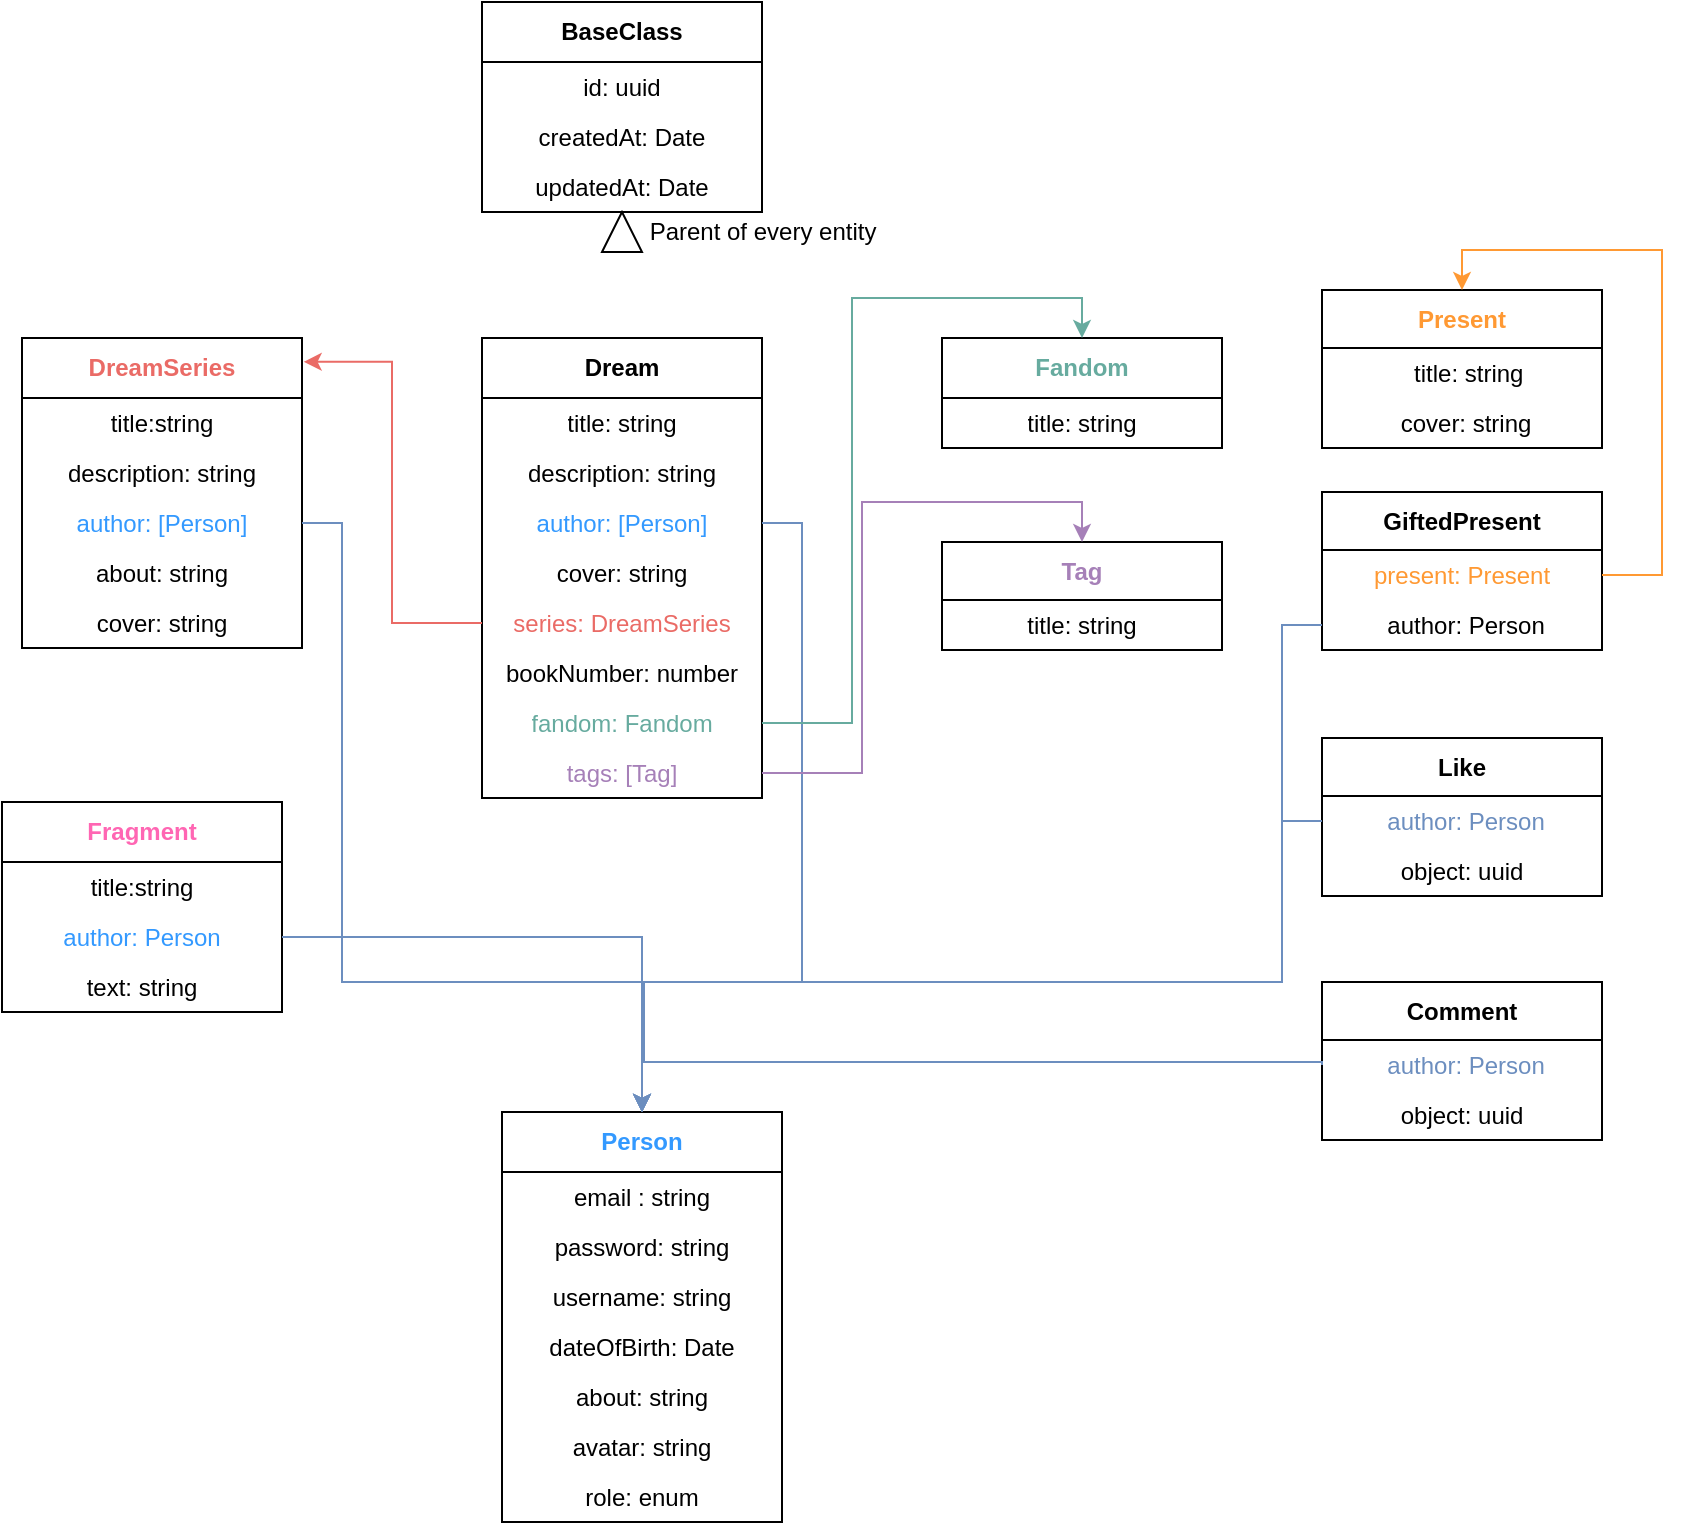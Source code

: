 <mxfile version="24.7.7">
  <diagram name="Page-1" id="b520641d-4fe3-3701-9064-5fc419738815">
    <mxGraphModel dx="2462" dy="982" grid="1" gridSize="10" guides="1" tooltips="1" connect="1" arrows="1" fold="1" page="1" pageScale="1" pageWidth="1100" pageHeight="850" background="none" math="0" shadow="0">
      <root>
        <mxCell id="0" />
        <mxCell id="1" parent="0" />
        <object label="&lt;font color=&quot;#3399ff&quot;&gt;Person&lt;/font&gt;" username="string&#xa;" id="wBBQ4EXWzQ9XZufkmXkO-1">
          <mxCell style="swimlane;fontStyle=1;align=center;verticalAlign=middle;childLayout=stackLayout;horizontal=1;startSize=30;horizontalStack=0;resizeParent=1;resizeParentMax=0;resizeLast=0;collapsible=0;marginBottom=0;html=1;whiteSpace=wrap;" vertex="1" parent="1">
            <mxGeometry x="460" y="565" width="140" height="205" as="geometry" />
          </mxCell>
        </object>
        <mxCell id="wBBQ4EXWzQ9XZufkmXkO-2" value="email : string" style="text;html=1;strokeColor=none;fillColor=none;align=center;verticalAlign=middle;spacingLeft=4;spacingRight=4;overflow=hidden;rotatable=0;points=[[0,0.5],[1,0.5]];portConstraint=eastwest;whiteSpace=wrap;" vertex="1" parent="wBBQ4EXWzQ9XZufkmXkO-1">
          <mxGeometry y="30" width="140" height="25" as="geometry" />
        </mxCell>
        <mxCell id="wBBQ4EXWzQ9XZufkmXkO-13" value="password: string" style="text;html=1;strokeColor=none;fillColor=none;align=center;verticalAlign=middle;spacingLeft=4;spacingRight=4;overflow=hidden;rotatable=0;points=[[0,0.5],[1,0.5]];portConstraint=eastwest;whiteSpace=wrap;" vertex="1" parent="wBBQ4EXWzQ9XZufkmXkO-1">
          <mxGeometry y="55" width="140" height="25" as="geometry" />
        </mxCell>
        <mxCell id="wBBQ4EXWzQ9XZufkmXkO-14" value="username: string" style="text;html=1;strokeColor=none;fillColor=none;align=center;verticalAlign=middle;spacingLeft=4;spacingRight=4;overflow=hidden;rotatable=0;points=[[0,0.5],[1,0.5]];portConstraint=eastwest;whiteSpace=wrap;" vertex="1" parent="wBBQ4EXWzQ9XZufkmXkO-1">
          <mxGeometry y="80" width="140" height="25" as="geometry" />
        </mxCell>
        <mxCell id="wBBQ4EXWzQ9XZufkmXkO-133" value="dateOfBirth: Date" style="text;html=1;strokeColor=none;fillColor=none;align=center;verticalAlign=middle;spacingLeft=4;spacingRight=4;overflow=hidden;rotatable=0;points=[[0,0.5],[1,0.5]];portConstraint=eastwest;whiteSpace=wrap;" vertex="1" parent="wBBQ4EXWzQ9XZufkmXkO-1">
          <mxGeometry y="105" width="140" height="25" as="geometry" />
        </mxCell>
        <mxCell id="wBBQ4EXWzQ9XZufkmXkO-131" value="about: string" style="text;html=1;strokeColor=none;fillColor=none;align=center;verticalAlign=middle;spacingLeft=4;spacingRight=4;overflow=hidden;rotatable=0;points=[[0,0.5],[1,0.5]];portConstraint=eastwest;whiteSpace=wrap;" vertex="1" parent="wBBQ4EXWzQ9XZufkmXkO-1">
          <mxGeometry y="130" width="140" height="25" as="geometry" />
        </mxCell>
        <mxCell id="wBBQ4EXWzQ9XZufkmXkO-15" value="avatar: string" style="text;html=1;strokeColor=none;fillColor=none;align=center;verticalAlign=middle;spacingLeft=4;spacingRight=4;overflow=hidden;rotatable=0;points=[[0,0.5],[1,0.5]];portConstraint=eastwest;whiteSpace=wrap;" vertex="1" parent="wBBQ4EXWzQ9XZufkmXkO-1">
          <mxGeometry y="155" width="140" height="25" as="geometry" />
        </mxCell>
        <mxCell id="wBBQ4EXWzQ9XZufkmXkO-16" value="role: enum" style="text;html=1;strokeColor=none;fillColor=none;align=center;verticalAlign=middle;spacingLeft=4;spacingRight=4;overflow=hidden;rotatable=0;points=[[0,0.5],[1,0.5]];portConstraint=eastwest;whiteSpace=wrap;" vertex="1" parent="wBBQ4EXWzQ9XZufkmXkO-1">
          <mxGeometry y="180" width="140" height="25" as="geometry" />
        </mxCell>
        <object label="BaseClass" username="string&#xa;" id="wBBQ4EXWzQ9XZufkmXkO-19">
          <mxCell style="swimlane;fontStyle=1;align=center;verticalAlign=middle;childLayout=stackLayout;horizontal=1;startSize=30;horizontalStack=0;resizeParent=1;resizeParentMax=0;resizeLast=0;collapsible=0;marginBottom=0;html=1;whiteSpace=wrap;" vertex="1" parent="1">
            <mxGeometry x="450" y="10" width="140" height="105" as="geometry" />
          </mxCell>
        </object>
        <mxCell id="wBBQ4EXWzQ9XZufkmXkO-20" value="id: uuid" style="text;html=1;strokeColor=none;fillColor=none;align=center;verticalAlign=middle;spacingLeft=4;spacingRight=4;overflow=hidden;rotatable=0;points=[[0,0.5],[1,0.5]];portConstraint=eastwest;whiteSpace=wrap;" vertex="1" parent="wBBQ4EXWzQ9XZufkmXkO-19">
          <mxGeometry y="30" width="140" height="25" as="geometry" />
        </mxCell>
        <mxCell id="wBBQ4EXWzQ9XZufkmXkO-25" value="createdAt: Date" style="text;html=1;strokeColor=none;fillColor=none;align=center;verticalAlign=middle;spacingLeft=4;spacingRight=4;overflow=hidden;rotatable=0;points=[[0,0.5],[1,0.5]];portConstraint=eastwest;whiteSpace=wrap;" vertex="1" parent="wBBQ4EXWzQ9XZufkmXkO-19">
          <mxGeometry y="55" width="140" height="25" as="geometry" />
        </mxCell>
        <mxCell id="wBBQ4EXWzQ9XZufkmXkO-27" value="updatedAt: Date" style="text;html=1;strokeColor=none;fillColor=none;align=center;verticalAlign=middle;spacingLeft=4;spacingRight=4;overflow=hidden;rotatable=0;points=[[0,0.5],[1,0.5]];portConstraint=eastwest;whiteSpace=wrap;" vertex="1" parent="wBBQ4EXWzQ9XZufkmXkO-19">
          <mxGeometry y="80" width="140" height="25" as="geometry" />
        </mxCell>
        <object label="Dream" username="string&#xa;" id="wBBQ4EXWzQ9XZufkmXkO-29">
          <mxCell style="swimlane;fontStyle=1;align=center;verticalAlign=middle;childLayout=stackLayout;horizontal=1;startSize=30;horizontalStack=0;resizeParent=1;resizeParentMax=0;resizeLast=0;collapsible=0;marginBottom=0;html=1;whiteSpace=wrap;" vertex="1" parent="1">
            <mxGeometry x="450" y="178" width="140" height="230" as="geometry" />
          </mxCell>
        </object>
        <mxCell id="wBBQ4EXWzQ9XZufkmXkO-30" value="title: string" style="text;html=1;strokeColor=none;fillColor=none;align=center;verticalAlign=middle;spacingLeft=4;spacingRight=4;overflow=hidden;rotatable=0;points=[[0,0.5],[1,0.5]];portConstraint=eastwest;whiteSpace=wrap;" vertex="1" parent="wBBQ4EXWzQ9XZufkmXkO-29">
          <mxGeometry y="30" width="140" height="25" as="geometry" />
        </mxCell>
        <mxCell id="wBBQ4EXWzQ9XZufkmXkO-31" value="description: string" style="text;html=1;strokeColor=none;fillColor=none;align=center;verticalAlign=middle;spacingLeft=4;spacingRight=4;overflow=hidden;rotatable=0;points=[[0,0.5],[1,0.5]];portConstraint=eastwest;whiteSpace=wrap;" vertex="1" parent="wBBQ4EXWzQ9XZufkmXkO-29">
          <mxGeometry y="55" width="140" height="25" as="geometry" />
        </mxCell>
        <mxCell id="wBBQ4EXWzQ9XZufkmXkO-32" value="&lt;font color=&quot;#3399ff&quot;&gt;author: [Person]&lt;/font&gt;" style="text;html=1;strokeColor=none;fillColor=none;align=center;verticalAlign=middle;spacingLeft=4;spacingRight=4;overflow=hidden;rotatable=0;points=[[0,0.5],[1,0.5]];portConstraint=eastwest;whiteSpace=wrap;" vertex="1" parent="wBBQ4EXWzQ9XZufkmXkO-29">
          <mxGeometry y="80" width="140" height="25" as="geometry" />
        </mxCell>
        <mxCell id="wBBQ4EXWzQ9XZufkmXkO-33" value="cover: string" style="text;html=1;strokeColor=none;fillColor=none;align=center;verticalAlign=middle;spacingLeft=4;spacingRight=4;overflow=hidden;rotatable=0;points=[[0,0.5],[1,0.5]];portConstraint=eastwest;whiteSpace=wrap;" vertex="1" parent="wBBQ4EXWzQ9XZufkmXkO-29">
          <mxGeometry y="105" width="140" height="25" as="geometry" />
        </mxCell>
        <mxCell id="wBBQ4EXWzQ9XZufkmXkO-34" value="&lt;font color=&quot;#ea6b66&quot;&gt;series: DreamSeries&lt;/font&gt;" style="text;html=1;strokeColor=none;fillColor=none;align=center;verticalAlign=middle;spacingLeft=4;spacingRight=4;overflow=hidden;rotatable=0;points=[[0,0.5],[1,0.5]];portConstraint=eastwest;whiteSpace=wrap;" vertex="1" parent="wBBQ4EXWzQ9XZufkmXkO-29">
          <mxGeometry y="130" width="140" height="25" as="geometry" />
        </mxCell>
        <mxCell id="wBBQ4EXWzQ9XZufkmXkO-69" value="bookNumber: number" style="text;html=1;strokeColor=none;fillColor=none;align=center;verticalAlign=middle;spacingLeft=4;spacingRight=4;overflow=hidden;rotatable=0;points=[[0,0.5],[1,0.5]];portConstraint=eastwest;whiteSpace=wrap;" vertex="1" parent="wBBQ4EXWzQ9XZufkmXkO-29">
          <mxGeometry y="155" width="140" height="25" as="geometry" />
        </mxCell>
        <mxCell id="wBBQ4EXWzQ9XZufkmXkO-82" value="&lt;font color=&quot;#67ab9f&quot;&gt;fandom: Fandom&lt;/font&gt;" style="text;html=1;strokeColor=none;fillColor=none;align=center;verticalAlign=middle;spacingLeft=4;spacingRight=4;overflow=hidden;rotatable=0;points=[[0,0.5],[1,0.5]];portConstraint=eastwest;whiteSpace=wrap;" vertex="1" parent="wBBQ4EXWzQ9XZufkmXkO-29">
          <mxGeometry y="180" width="140" height="25" as="geometry" />
        </mxCell>
        <mxCell id="wBBQ4EXWzQ9XZufkmXkO-94" value="&lt;font color=&quot;#a680b8&quot;&gt;tags: [Tag]&lt;/font&gt;" style="text;html=1;strokeColor=none;fillColor=none;align=center;verticalAlign=middle;spacingLeft=4;spacingRight=4;overflow=hidden;rotatable=0;points=[[0,0.5],[1,0.5]];portConstraint=eastwest;whiteSpace=wrap;" vertex="1" parent="wBBQ4EXWzQ9XZufkmXkO-29">
          <mxGeometry y="205" width="140" height="25" as="geometry" />
        </mxCell>
        <mxCell id="wBBQ4EXWzQ9XZufkmXkO-56" value="" style="triangle;whiteSpace=wrap;html=1;rotation=-90;" vertex="1" parent="1">
          <mxGeometry x="510" y="115" width="20" height="20" as="geometry" />
        </mxCell>
        <mxCell id="wBBQ4EXWzQ9XZufkmXkO-61" value="" style="edgeStyle=orthogonalEdgeStyle;rounded=0;orthogonalLoop=1;jettySize=auto;html=1;entryX=1.006;entryY=0.077;entryDx=0;entryDy=0;entryPerimeter=0;strokeColor=#EA6B66;" edge="1" parent="1" source="wBBQ4EXWzQ9XZufkmXkO-34" target="wBBQ4EXWzQ9XZufkmXkO-37">
          <mxGeometry relative="1" as="geometry" />
        </mxCell>
        <object label="&lt;font color=&quot;#ea6b66&quot;&gt;DreamSeries&lt;/font&gt;" username="string&#xa;" id="wBBQ4EXWzQ9XZufkmXkO-37">
          <mxCell style="swimlane;fontStyle=1;align=center;verticalAlign=middle;childLayout=stackLayout;horizontal=1;startSize=30;horizontalStack=0;resizeParent=1;resizeParentMax=0;resizeLast=0;collapsible=0;marginBottom=0;html=1;whiteSpace=wrap;" vertex="1" parent="1">
            <mxGeometry x="220" y="178" width="140" height="155" as="geometry" />
          </mxCell>
        </object>
        <mxCell id="wBBQ4EXWzQ9XZufkmXkO-38" value="title:string" style="text;html=1;strokeColor=none;fillColor=none;align=center;verticalAlign=middle;spacingLeft=4;spacingRight=4;overflow=hidden;rotatable=0;points=[[0,0.5],[1,0.5]];portConstraint=eastwest;whiteSpace=wrap;" vertex="1" parent="wBBQ4EXWzQ9XZufkmXkO-37">
          <mxGeometry y="30" width="140" height="25" as="geometry" />
        </mxCell>
        <mxCell id="wBBQ4EXWzQ9XZufkmXkO-39" value="description: string" style="text;html=1;strokeColor=none;fillColor=none;align=center;verticalAlign=middle;spacingLeft=4;spacingRight=4;overflow=hidden;rotatable=0;points=[[0,0.5],[1,0.5]];portConstraint=eastwest;whiteSpace=wrap;" vertex="1" parent="wBBQ4EXWzQ9XZufkmXkO-37">
          <mxGeometry y="55" width="140" height="25" as="geometry" />
        </mxCell>
        <mxCell id="wBBQ4EXWzQ9XZufkmXkO-40" value="&lt;font color=&quot;#3399ff&quot;&gt;author: [Person]&lt;/font&gt;" style="text;html=1;strokeColor=none;fillColor=none;align=center;verticalAlign=middle;spacingLeft=4;spacingRight=4;overflow=hidden;rotatable=0;points=[[0,0.5],[1,0.5]];portConstraint=eastwest;whiteSpace=wrap;" vertex="1" parent="wBBQ4EXWzQ9XZufkmXkO-37">
          <mxGeometry y="80" width="140" height="25" as="geometry" />
        </mxCell>
        <mxCell id="wBBQ4EXWzQ9XZufkmXkO-41" value="about: string" style="text;html=1;strokeColor=none;fillColor=none;align=center;verticalAlign=middle;spacingLeft=4;spacingRight=4;overflow=hidden;rotatable=0;points=[[0,0.5],[1,0.5]];portConstraint=eastwest;whiteSpace=wrap;" vertex="1" parent="wBBQ4EXWzQ9XZufkmXkO-37">
          <mxGeometry y="105" width="140" height="25" as="geometry" />
        </mxCell>
        <mxCell id="wBBQ4EXWzQ9XZufkmXkO-42" value="cover: string" style="text;html=1;strokeColor=none;fillColor=none;align=center;verticalAlign=middle;spacingLeft=4;spacingRight=4;overflow=hidden;rotatable=0;points=[[0,0.5],[1,0.5]];portConstraint=eastwest;whiteSpace=wrap;" vertex="1" parent="wBBQ4EXWzQ9XZufkmXkO-37">
          <mxGeometry y="130" width="140" height="25" as="geometry" />
        </mxCell>
        <mxCell id="wBBQ4EXWzQ9XZufkmXkO-63" style="edgeStyle=orthogonalEdgeStyle;rounded=0;orthogonalLoop=1;jettySize=auto;html=1;entryX=0.5;entryY=0;entryDx=0;entryDy=0;fillColor=#dae8fc;strokeColor=#6c8ebf;" edge="1" parent="1" source="wBBQ4EXWzQ9XZufkmXkO-40" target="wBBQ4EXWzQ9XZufkmXkO-1">
          <mxGeometry relative="1" as="geometry">
            <Array as="points">
              <mxPoint x="380" y="271" />
              <mxPoint x="380" y="500" />
              <mxPoint x="530" y="500" />
            </Array>
          </mxGeometry>
        </mxCell>
        <mxCell id="wBBQ4EXWzQ9XZufkmXkO-68" style="edgeStyle=orthogonalEdgeStyle;rounded=0;orthogonalLoop=1;jettySize=auto;html=1;entryX=0.5;entryY=0;entryDx=0;entryDy=0;fillColor=#dae8fc;strokeColor=#6c8ebf;" edge="1" parent="1" source="wBBQ4EXWzQ9XZufkmXkO-32" target="wBBQ4EXWzQ9XZufkmXkO-1">
          <mxGeometry relative="1" as="geometry">
            <Array as="points">
              <mxPoint x="610" y="271" />
              <mxPoint x="610" y="500" />
              <mxPoint x="530" y="500" />
            </Array>
          </mxGeometry>
        </mxCell>
        <object label="&lt;font color=&quot;#67ab9f&quot;&gt;Fandom&lt;/font&gt;" username="string&#xa;" id="wBBQ4EXWzQ9XZufkmXkO-71">
          <mxCell style="swimlane;fontStyle=1;align=center;verticalAlign=middle;childLayout=stackLayout;horizontal=1;startSize=30;horizontalStack=0;resizeParent=1;resizeParentMax=0;resizeLast=0;collapsible=0;marginBottom=0;html=1;whiteSpace=wrap;" vertex="1" parent="1">
            <mxGeometry x="680" y="178" width="140" height="55" as="geometry" />
          </mxCell>
        </object>
        <mxCell id="wBBQ4EXWzQ9XZufkmXkO-72" value="title: string" style="text;html=1;strokeColor=none;fillColor=none;align=center;verticalAlign=middle;spacingLeft=4;spacingRight=4;overflow=hidden;rotatable=0;points=[[0,0.5],[1,0.5]];portConstraint=eastwest;whiteSpace=wrap;" vertex="1" parent="wBBQ4EXWzQ9XZufkmXkO-71">
          <mxGeometry y="30" width="140" height="25" as="geometry" />
        </mxCell>
        <mxCell id="wBBQ4EXWzQ9XZufkmXkO-81" value="Parent of every entity" style="text;html=1;align=center;verticalAlign=middle;resizable=0;points=[];autosize=1;strokeColor=none;fillColor=none;" vertex="1" parent="1">
          <mxGeometry x="520" y="110" width="140" height="30" as="geometry" />
        </mxCell>
        <mxCell id="wBBQ4EXWzQ9XZufkmXkO-83" style="edgeStyle=orthogonalEdgeStyle;rounded=0;orthogonalLoop=1;jettySize=auto;html=1;entryX=0.5;entryY=0;entryDx=0;entryDy=0;strokeColor=#67AB9F;" edge="1" parent="1" source="wBBQ4EXWzQ9XZufkmXkO-82" target="wBBQ4EXWzQ9XZufkmXkO-71">
          <mxGeometry relative="1" as="geometry" />
        </mxCell>
        <mxCell id="wBBQ4EXWzQ9XZufkmXkO-84" value="&lt;font color=&quot;#a680b8&quot;&gt;Tag&lt;/font&gt;" style="swimlane;fontStyle=1;align=center;verticalAlign=middle;childLayout=stackLayout;horizontal=1;startSize=29;horizontalStack=0;resizeParent=1;resizeParentMax=0;resizeLast=0;collapsible=0;marginBottom=0;html=1;whiteSpace=wrap;" vertex="1" parent="1">
          <mxGeometry x="680" y="280" width="140" height="54" as="geometry" />
        </mxCell>
        <mxCell id="wBBQ4EXWzQ9XZufkmXkO-86" value="&lt;span style=&quot;white-space: pre;&quot;&gt;&#x9;&lt;/span&gt;&amp;nbsp; &amp;nbsp;title: string" style="text;html=1;strokeColor=none;fillColor=none;align=left;verticalAlign=middle;spacingLeft=4;spacingRight=4;overflow=hidden;rotatable=0;points=[[0,0.5],[1,0.5]];portConstraint=eastwest;whiteSpace=wrap;" vertex="1" parent="wBBQ4EXWzQ9XZufkmXkO-84">
          <mxGeometry y="29" width="140" height="25" as="geometry" />
        </mxCell>
        <mxCell id="wBBQ4EXWzQ9XZufkmXkO-95" style="edgeStyle=orthogonalEdgeStyle;rounded=0;orthogonalLoop=1;jettySize=auto;html=1;entryX=0.5;entryY=0;entryDx=0;entryDy=0;strokeColor=#A680B8;exitX=1;exitY=0.5;exitDx=0;exitDy=0;" edge="1" parent="1" source="wBBQ4EXWzQ9XZufkmXkO-94" target="wBBQ4EXWzQ9XZufkmXkO-84">
          <mxGeometry relative="1" as="geometry">
            <mxPoint x="520" y="433" as="sourcePoint" />
            <mxPoint x="750" y="305" as="targetPoint" />
            <Array as="points">
              <mxPoint x="640" y="396" />
              <mxPoint x="640" y="260" />
              <mxPoint x="750" y="260" />
            </Array>
          </mxGeometry>
        </mxCell>
        <mxCell id="wBBQ4EXWzQ9XZufkmXkO-96" value="Like" style="swimlane;fontStyle=1;align=center;verticalAlign=middle;childLayout=stackLayout;horizontal=1;startSize=29;horizontalStack=0;resizeParent=1;resizeParentMax=0;resizeLast=0;collapsible=0;marginBottom=0;html=1;whiteSpace=wrap;" vertex="1" parent="1">
          <mxGeometry x="870" y="378" width="140" height="79" as="geometry" />
        </mxCell>
        <mxCell id="wBBQ4EXWzQ9XZufkmXkO-97" value="&lt;font color=&quot;#6c8ebf&quot;&gt;&lt;span style=&quot;white-space: pre;&quot;&gt;&#x9;&lt;/span&gt;author: Person&lt;/font&gt;" style="text;html=1;strokeColor=none;fillColor=none;align=left;verticalAlign=middle;spacingLeft=4;spacingRight=4;overflow=hidden;rotatable=0;points=[[0,0.5],[1,0.5]];portConstraint=eastwest;whiteSpace=wrap;" vertex="1" parent="wBBQ4EXWzQ9XZufkmXkO-96">
          <mxGeometry y="29" width="140" height="25" as="geometry" />
        </mxCell>
        <mxCell id="wBBQ4EXWzQ9XZufkmXkO-98" value="&lt;span style=&quot;white-space: pre;&quot;&gt;&#x9;&lt;/span&gt;&amp;nbsp; object: uuid" style="text;html=1;strokeColor=none;fillColor=none;align=left;verticalAlign=middle;spacingLeft=4;spacingRight=4;overflow=hidden;rotatable=0;points=[[0,0.5],[1,0.5]];portConstraint=eastwest;whiteSpace=wrap;" vertex="1" parent="wBBQ4EXWzQ9XZufkmXkO-96">
          <mxGeometry y="54" width="140" height="25" as="geometry" />
        </mxCell>
        <mxCell id="wBBQ4EXWzQ9XZufkmXkO-99" value="Comment" style="swimlane;fontStyle=1;align=center;verticalAlign=middle;childLayout=stackLayout;horizontal=1;startSize=29;horizontalStack=0;resizeParent=1;resizeParentMax=0;resizeLast=0;collapsible=0;marginBottom=0;html=1;whiteSpace=wrap;" vertex="1" parent="1">
          <mxGeometry x="870" y="500" width="140" height="79" as="geometry" />
        </mxCell>
        <mxCell id="wBBQ4EXWzQ9XZufkmXkO-100" value="&lt;font color=&quot;#6c8ebf&quot;&gt;&lt;span style=&quot;white-space: pre;&quot;&gt;&#x9;&lt;/span&gt;author: Person&lt;/font&gt;" style="text;html=1;strokeColor=none;fillColor=none;align=left;verticalAlign=middle;spacingLeft=4;spacingRight=4;overflow=hidden;rotatable=0;points=[[0,0.5],[1,0.5]];portConstraint=eastwest;whiteSpace=wrap;" vertex="1" parent="wBBQ4EXWzQ9XZufkmXkO-99">
          <mxGeometry y="29" width="140" height="25" as="geometry" />
        </mxCell>
        <mxCell id="wBBQ4EXWzQ9XZufkmXkO-101" value="&lt;span style=&quot;white-space: pre;&quot;&gt;&#x9;&lt;/span&gt;&amp;nbsp; object: uuid" style="text;html=1;strokeColor=none;fillColor=none;align=left;verticalAlign=middle;spacingLeft=4;spacingRight=4;overflow=hidden;rotatable=0;points=[[0,0.5],[1,0.5]];portConstraint=eastwest;whiteSpace=wrap;" vertex="1" parent="wBBQ4EXWzQ9XZufkmXkO-99">
          <mxGeometry y="54" width="140" height="25" as="geometry" />
        </mxCell>
        <mxCell id="wBBQ4EXWzQ9XZufkmXkO-103" style="edgeStyle=orthogonalEdgeStyle;rounded=0;orthogonalLoop=1;jettySize=auto;html=1;entryX=0.5;entryY=0;entryDx=0;entryDy=0;strokeColor=#6C8EBF;exitX=0;exitY=0.5;exitDx=0;exitDy=0;" edge="1" parent="1" source="wBBQ4EXWzQ9XZufkmXkO-100" target="wBBQ4EXWzQ9XZufkmXkO-1">
          <mxGeometry relative="1" as="geometry">
            <Array as="points">
              <mxPoint x="870" y="540" />
              <mxPoint x="530" y="540" />
            </Array>
          </mxGeometry>
        </mxCell>
        <mxCell id="wBBQ4EXWzQ9XZufkmXkO-104" value="&lt;font color=&quot;#ff9933&quot;&gt;Present&lt;/font&gt;" style="swimlane;fontStyle=1;align=center;verticalAlign=middle;childLayout=stackLayout;horizontal=1;startSize=29;horizontalStack=0;resizeParent=1;resizeParentMax=0;resizeLast=0;collapsible=0;marginBottom=0;html=1;whiteSpace=wrap;" vertex="1" parent="1">
          <mxGeometry x="870" y="154" width="140" height="79" as="geometry" />
        </mxCell>
        <mxCell id="wBBQ4EXWzQ9XZufkmXkO-106" value="&lt;span style=&quot;white-space: pre;&quot;&gt;&#x9;&amp;nbsp;&lt;/span&gt;&amp;nbsp; &amp;nbsp;title: string" style="text;html=1;strokeColor=none;fillColor=none;align=left;verticalAlign=middle;spacingLeft=4;spacingRight=4;overflow=hidden;rotatable=0;points=[[0,0.5],[1,0.5]];portConstraint=eastwest;whiteSpace=wrap;" vertex="1" parent="wBBQ4EXWzQ9XZufkmXkO-104">
          <mxGeometry y="29" width="140" height="25" as="geometry" />
        </mxCell>
        <mxCell id="wBBQ4EXWzQ9XZufkmXkO-107" value="&lt;span style=&quot;white-space: pre;&quot;&gt;&#x9;&lt;/span&gt;&amp;nbsp; cover: string" style="text;html=1;strokeColor=none;fillColor=none;align=left;verticalAlign=middle;spacingLeft=4;spacingRight=4;overflow=hidden;rotatable=0;points=[[0,0.5],[1,0.5]];portConstraint=eastwest;whiteSpace=wrap;" vertex="1" parent="wBBQ4EXWzQ9XZufkmXkO-104">
          <mxGeometry y="54" width="140" height="25" as="geometry" />
        </mxCell>
        <mxCell id="wBBQ4EXWzQ9XZufkmXkO-108" value="GiftedPresent" style="swimlane;fontStyle=1;align=center;verticalAlign=middle;childLayout=stackLayout;horizontal=1;startSize=29;horizontalStack=0;resizeParent=1;resizeParentMax=0;resizeLast=0;collapsible=0;marginBottom=0;html=1;whiteSpace=wrap;" vertex="1" parent="1">
          <mxGeometry x="870" y="255" width="140" height="79" as="geometry" />
        </mxCell>
        <mxCell id="wBBQ4EXWzQ9XZufkmXkO-109" value="&lt;font color=&quot;#ff9933&quot;&gt;&amp;nbsp; &amp;nbsp; &amp;nbsp; present: Present&lt;/font&gt;" style="text;html=1;strokeColor=none;fillColor=none;align=left;verticalAlign=middle;spacingLeft=4;spacingRight=4;overflow=hidden;rotatable=0;points=[[0,0.5],[1,0.5]];portConstraint=eastwest;whiteSpace=wrap;" vertex="1" parent="wBBQ4EXWzQ9XZufkmXkO-108">
          <mxGeometry y="29" width="140" height="25" as="geometry" />
        </mxCell>
        <mxCell id="wBBQ4EXWzQ9XZufkmXkO-110" value="&lt;span style=&quot;white-space: pre;&quot;&gt;&#x9;&lt;/span&gt;author: Person" style="text;html=1;strokeColor=none;fillColor=none;align=left;verticalAlign=middle;spacingLeft=4;spacingRight=4;overflow=hidden;rotatable=0;points=[[0,0.5],[1,0.5]];portConstraint=eastwest;whiteSpace=wrap;" vertex="1" parent="wBBQ4EXWzQ9XZufkmXkO-108">
          <mxGeometry y="54" width="140" height="25" as="geometry" />
        </mxCell>
        <mxCell id="wBBQ4EXWzQ9XZufkmXkO-111" style="edgeStyle=orthogonalEdgeStyle;rounded=0;orthogonalLoop=1;jettySize=auto;html=1;entryX=0.5;entryY=0;entryDx=0;entryDy=0;fontColor=none;noLabel=1;labelBackgroundColor=#FFB570;fillColor=#ffe6cc;strokeColor=#FF9933;" edge="1" parent="1" source="wBBQ4EXWzQ9XZufkmXkO-109" target="wBBQ4EXWzQ9XZufkmXkO-104">
          <mxGeometry relative="1" as="geometry">
            <Array as="points">
              <mxPoint x="1040" y="297" />
              <mxPoint x="1040" y="134" />
              <mxPoint x="940" y="134" />
            </Array>
          </mxGeometry>
        </mxCell>
        <mxCell id="wBBQ4EXWzQ9XZufkmXkO-112" style="edgeStyle=orthogonalEdgeStyle;rounded=0;orthogonalLoop=1;jettySize=auto;html=1;entryX=0.5;entryY=0;entryDx=0;entryDy=0;fillColor=#dae8fc;strokeColor=#6c8ebf;" edge="1" parent="1" source="wBBQ4EXWzQ9XZufkmXkO-110" target="wBBQ4EXWzQ9XZufkmXkO-1">
          <mxGeometry relative="1" as="geometry">
            <Array as="points">
              <mxPoint x="850" y="322" />
              <mxPoint x="850" y="500" />
              <mxPoint x="530" y="500" />
            </Array>
          </mxGeometry>
        </mxCell>
        <object label="&lt;font color=&quot;#ff66b3&quot;&gt;Fragment&lt;/font&gt;" username="string&#xa;" id="wBBQ4EXWzQ9XZufkmXkO-120">
          <mxCell style="swimlane;fontStyle=1;align=center;verticalAlign=middle;childLayout=stackLayout;horizontal=1;startSize=30;horizontalStack=0;resizeParent=1;resizeParentMax=0;resizeLast=0;collapsible=0;marginBottom=0;html=1;whiteSpace=wrap;" vertex="1" parent="1">
            <mxGeometry x="210" y="410" width="140" height="105" as="geometry" />
          </mxCell>
        </object>
        <mxCell id="wBBQ4EXWzQ9XZufkmXkO-121" value="title:string" style="text;html=1;strokeColor=none;fillColor=none;align=center;verticalAlign=middle;spacingLeft=4;spacingRight=4;overflow=hidden;rotatable=0;points=[[0,0.5],[1,0.5]];portConstraint=eastwest;whiteSpace=wrap;" vertex="1" parent="wBBQ4EXWzQ9XZufkmXkO-120">
          <mxGeometry y="30" width="140" height="25" as="geometry" />
        </mxCell>
        <mxCell id="wBBQ4EXWzQ9XZufkmXkO-123" value="&lt;font color=&quot;#3399ff&quot;&gt;author: Person&lt;/font&gt;" style="text;html=1;strokeColor=none;fillColor=none;align=center;verticalAlign=middle;spacingLeft=4;spacingRight=4;overflow=hidden;rotatable=0;points=[[0,0.5],[1,0.5]];portConstraint=eastwest;whiteSpace=wrap;" vertex="1" parent="wBBQ4EXWzQ9XZufkmXkO-120">
          <mxGeometry y="55" width="140" height="25" as="geometry" />
        </mxCell>
        <mxCell id="wBBQ4EXWzQ9XZufkmXkO-124" value="text: string" style="text;html=1;strokeColor=none;fillColor=none;align=center;verticalAlign=middle;spacingLeft=4;spacingRight=4;overflow=hidden;rotatable=0;points=[[0,0.5],[1,0.5]];portConstraint=eastwest;whiteSpace=wrap;" vertex="1" parent="wBBQ4EXWzQ9XZufkmXkO-120">
          <mxGeometry y="80" width="140" height="25" as="geometry" />
        </mxCell>
        <mxCell id="wBBQ4EXWzQ9XZufkmXkO-102" style="edgeStyle=orthogonalEdgeStyle;rounded=0;orthogonalLoop=1;jettySize=auto;html=1;strokeColor=#6C8EBF;entryX=0.5;entryY=0;entryDx=0;entryDy=0;" edge="1" parent="1" source="wBBQ4EXWzQ9XZufkmXkO-97" target="wBBQ4EXWzQ9XZufkmXkO-1">
          <mxGeometry relative="1" as="geometry">
            <mxPoint x="530" y="550" as="targetPoint" />
            <Array as="points">
              <mxPoint x="850" y="420" />
              <mxPoint x="850" y="500" />
              <mxPoint x="531" y="500" />
              <mxPoint x="531" y="540" />
              <mxPoint x="530" y="540" />
            </Array>
          </mxGeometry>
        </mxCell>
        <mxCell id="wBBQ4EXWzQ9XZufkmXkO-141" style="edgeStyle=orthogonalEdgeStyle;rounded=0;orthogonalLoop=1;jettySize=auto;html=1;entryX=0.5;entryY=0;entryDx=0;entryDy=0;fillColor=#dae8fc;strokeColor=#6c8ebf;" edge="1" parent="1" source="wBBQ4EXWzQ9XZufkmXkO-123" target="wBBQ4EXWzQ9XZufkmXkO-1">
          <mxGeometry relative="1" as="geometry" />
        </mxCell>
      </root>
    </mxGraphModel>
  </diagram>
</mxfile>
